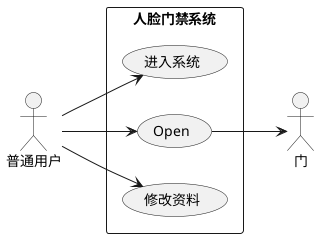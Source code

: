 @startuml
actor :普通用户: as User
actor :门: as Door

left to right direction

 rectangle 人脸门禁系统 {
    User --> (进入系统)
    User --> (Open)
    (Open) --> Door
    User --> (修改资料)
  }


@enduml